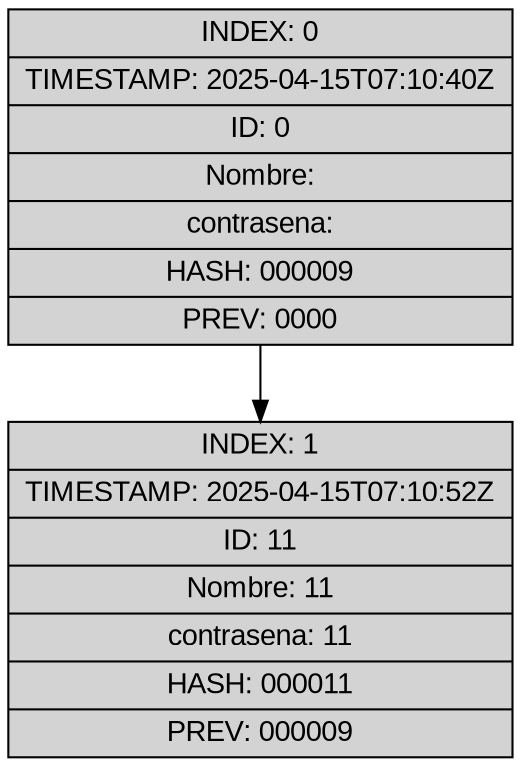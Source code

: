 digraph Blockchain {
    node [shape=record, style=filled, fontname="Arial"];
    Block0 [label="{ INDEX: 0 | TIMESTAMP: 2025-04-15T07:10:40Z | ID: 0 | Nombre:  | contrasena:  | HASH: 000009 | PREV: 0000 }"];
    Block0 -> Block1;
    Block1 [label="{ INDEX: 1 | TIMESTAMP: 2025-04-15T07:10:52Z | ID: 11 | Nombre: 11 | contrasena: 11 | HASH: 000011 | PREV: 000009 }"];
}
